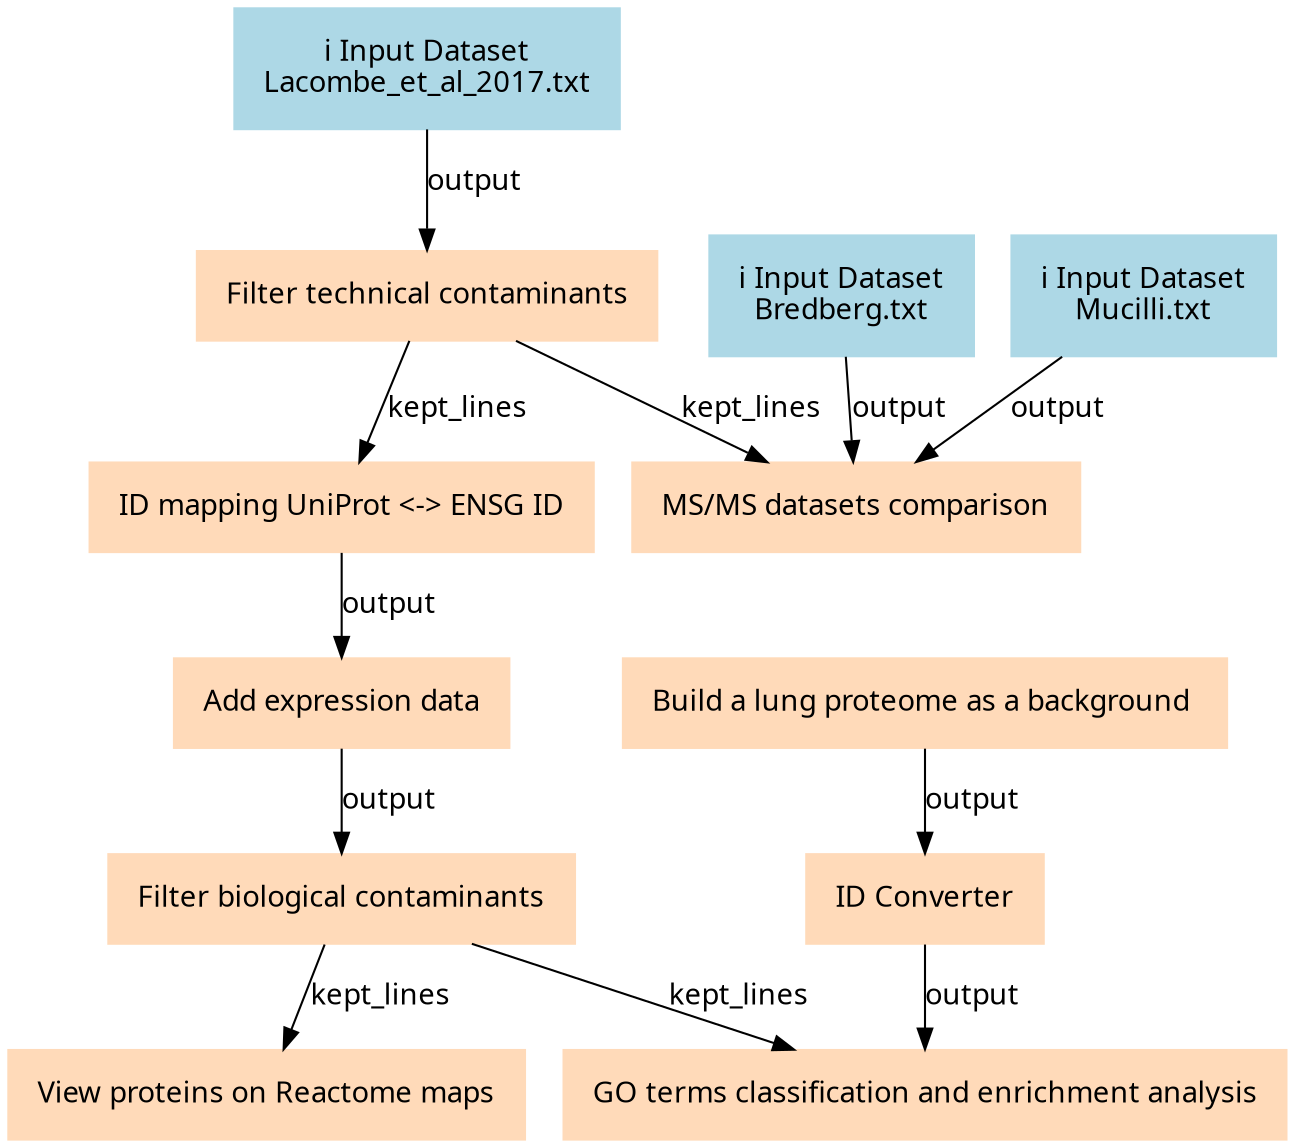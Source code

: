 digraph main {
  node [fontname="Atkinson Hyperlegible", shape=box, color=white,style=filled,color=peachpuff,margin="0.2,0.2"];
  edge [fontname="Atkinson Hyperlegible"];
  0[color=lightblue,label="ℹ️ Input Dataset\nLacombe_et_al_2017.txt"]
  1[color=lightblue,label="ℹ️ Input Dataset\nBredberg.txt"]
  10[label="View proteins on Reactome maps"]
  9 -> 10 [label="kept_lines"]
  11[label="GO terms classification and enrichment analysis"]
  5 -> 11 [label="output"]
  9 -> 11 [label="kept_lines"]
  2[color=lightblue,label="ℹ️ Input Dataset\nMucilli.txt"]
  3[label="Build a lung proteome as a background "]
  4[label="Filter technical contaminants"]
  0 -> 4 [label="output"]
  5[label="ID Converter"]
  3 -> 5 [label="output"]
  6[label="ID mapping UniProt <-> ENSG ID"]
  4 -> 6 [label="kept_lines"]
  7[label="MS/MS datasets comparison"]
  4 -> 7 [label="kept_lines"]
  1 -> 7 [label="output"]
  2 -> 7 [label="output"]
  8[label="Add expression data"]
  6 -> 8 [label="output"]
  9[label="Filter biological contaminants"]
  8 -> 9 [label="output"]
}